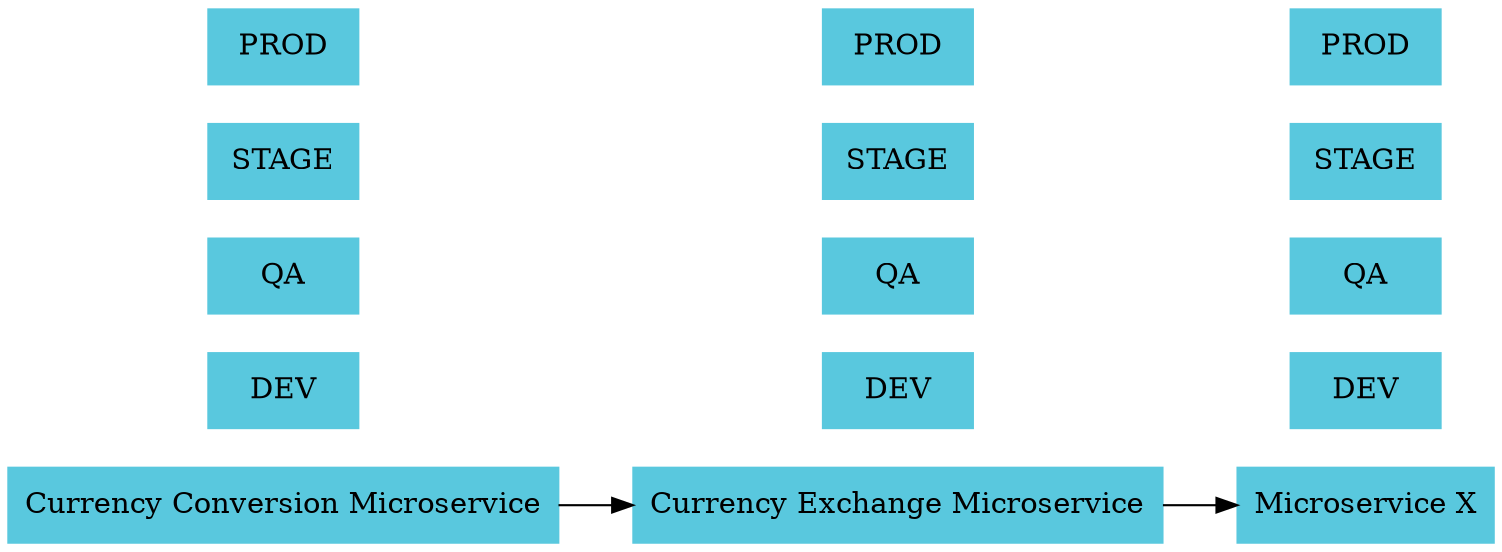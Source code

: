digraph architecture {
  rankdir=LR;
  node[shape=component]
  node[shape=record]
  node[style=filled,color="#59C8DE"];
  CurrencyCalculationService -> CurrencyExchangeService -> MicroserviceX
  subgraph CurrencyCalculationService {
      {rank=same; CurrencyCalculationService,CCDEV,CCQA,CCSTAGE, CCPROD};
  }
  subgraph CurrencyExchangeService {
      CurrencyExchangeService;
      {rank=same; CurrencyExchangeService,CEDEV,CEQA, CESTAGE, CEPROD};
  }
  subgraph MicroserviceX {
      CurrencyExchangeService;
      {rank=same; MicroserviceX,LSDEV,LSQA, LSSTAGE, LSPROD};
  }
  CCDEV,CEDEV,LSDEV[label=<DEV>,width=1]
  CCQA,CEQA,LSQA[label=<QA>,width=1]
  CCSTAGE,CESTAGE,LSSTAGE[label=<STAGE>,width=1]
  CCPROD,CEPROD,LSPROD[label=<PROD>,width=1]
  CurrencyCalculationService[label=<Currency Conversion Microservice>];
  CurrencyExchangeService[label=<Currency Exchange Microservice>];
  MicroserviceX[label=<Microservice X>]
}